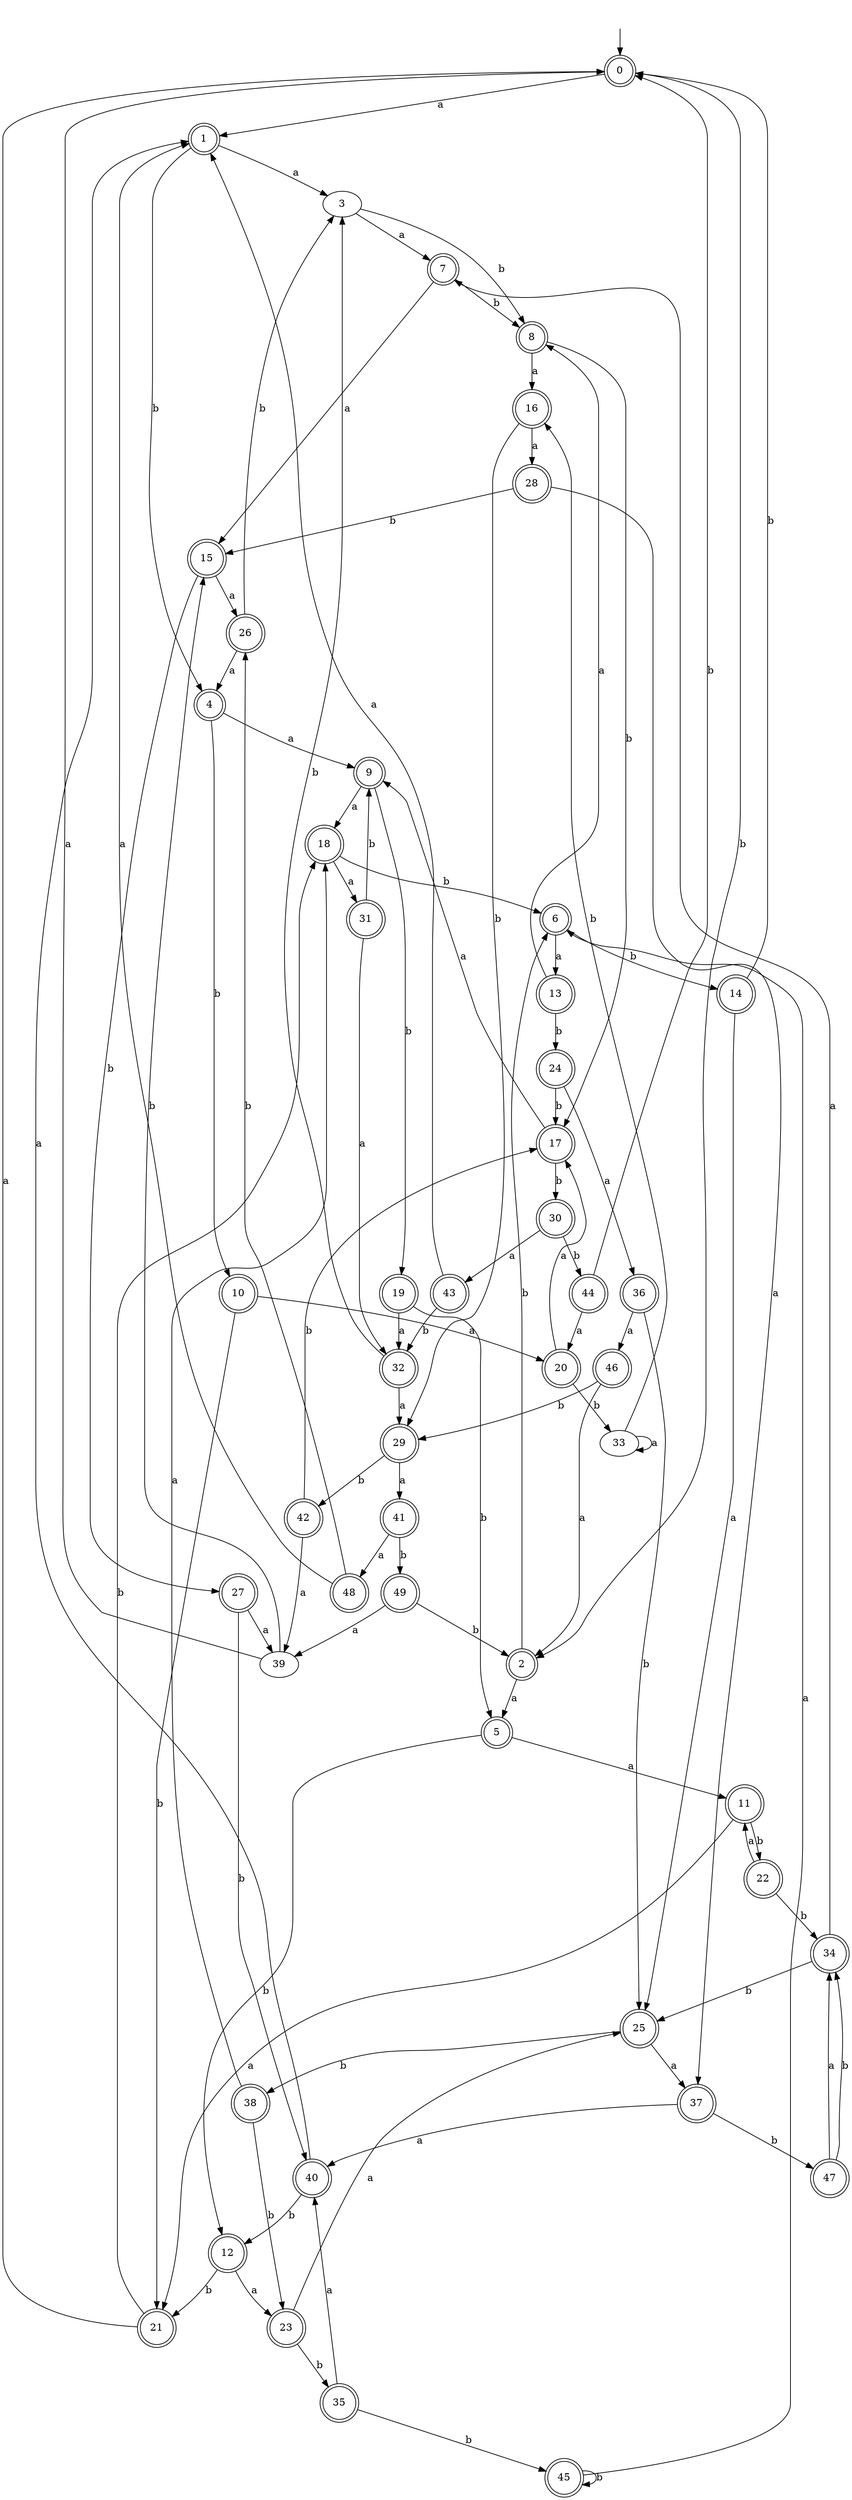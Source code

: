 digraph RandomDFA {
  __start0 [label="", shape=none];
  __start0 -> 0 [label=""];
  0 [shape=circle] [shape=doublecircle]
  0 -> 1 [label="a"]
  0 -> 2 [label="b"]
  1 [shape=doublecircle]
  1 -> 3 [label="a"]
  1 -> 4 [label="b"]
  2 [shape=doublecircle]
  2 -> 5 [label="a"]
  2 -> 6 [label="b"]
  3
  3 -> 7 [label="a"]
  3 -> 8 [label="b"]
  4 [shape=doublecircle]
  4 -> 9 [label="a"]
  4 -> 10 [label="b"]
  5 [shape=doublecircle]
  5 -> 11 [label="a"]
  5 -> 12 [label="b"]
  6 [shape=doublecircle]
  6 -> 13 [label="a"]
  6 -> 14 [label="b"]
  7 [shape=doublecircle]
  7 -> 15 [label="a"]
  7 -> 8 [label="b"]
  8 [shape=doublecircle]
  8 -> 16 [label="a"]
  8 -> 17 [label="b"]
  9 [shape=doublecircle]
  9 -> 18 [label="a"]
  9 -> 19 [label="b"]
  10 [shape=doublecircle]
  10 -> 20 [label="a"]
  10 -> 21 [label="b"]
  11 [shape=doublecircle]
  11 -> 21 [label="a"]
  11 -> 22 [label="b"]
  12 [shape=doublecircle]
  12 -> 23 [label="a"]
  12 -> 21 [label="b"]
  13 [shape=doublecircle]
  13 -> 8 [label="a"]
  13 -> 24 [label="b"]
  14 [shape=doublecircle]
  14 -> 25 [label="a"]
  14 -> 0 [label="b"]
  15 [shape=doublecircle]
  15 -> 26 [label="a"]
  15 -> 27 [label="b"]
  16 [shape=doublecircle]
  16 -> 28 [label="a"]
  16 -> 29 [label="b"]
  17 [shape=doublecircle]
  17 -> 9 [label="a"]
  17 -> 30 [label="b"]
  18 [shape=doublecircle]
  18 -> 31 [label="a"]
  18 -> 6 [label="b"]
  19 [shape=doublecircle]
  19 -> 32 [label="a"]
  19 -> 5 [label="b"]
  20 [shape=doublecircle]
  20 -> 17 [label="a"]
  20 -> 33 [label="b"]
  21 [shape=doublecircle]
  21 -> 0 [label="a"]
  21 -> 18 [label="b"]
  22 [shape=doublecircle]
  22 -> 11 [label="a"]
  22 -> 34 [label="b"]
  23 [shape=doublecircle]
  23 -> 25 [label="a"]
  23 -> 35 [label="b"]
  24 [shape=doublecircle]
  24 -> 36 [label="a"]
  24 -> 17 [label="b"]
  25 [shape=doublecircle]
  25 -> 37 [label="a"]
  25 -> 38 [label="b"]
  26 [shape=doublecircle]
  26 -> 4 [label="a"]
  26 -> 3 [label="b"]
  27 [shape=doublecircle]
  27 -> 39 [label="a"]
  27 -> 40 [label="b"]
  28 [shape=doublecircle]
  28 -> 37 [label="a"]
  28 -> 15 [label="b"]
  29 [shape=doublecircle]
  29 -> 41 [label="a"]
  29 -> 42 [label="b"]
  30 [shape=doublecircle]
  30 -> 43 [label="a"]
  30 -> 44 [label="b"]
  31 [shape=doublecircle]
  31 -> 32 [label="a"]
  31 -> 9 [label="b"]
  32 [shape=doublecircle]
  32 -> 29 [label="a"]
  32 -> 3 [label="b"]
  33
  33 -> 33 [label="a"]
  33 -> 16 [label="b"]
  34 [shape=doublecircle]
  34 -> 7 [label="a"]
  34 -> 25 [label="b"]
  35 [shape=doublecircle]
  35 -> 40 [label="a"]
  35 -> 45 [label="b"]
  36 [shape=doublecircle]
  36 -> 46 [label="a"]
  36 -> 25 [label="b"]
  37 [shape=doublecircle]
  37 -> 40 [label="a"]
  37 -> 47 [label="b"]
  38 [shape=doublecircle]
  38 -> 18 [label="a"]
  38 -> 23 [label="b"]
  39
  39 -> 0 [label="a"]
  39 -> 15 [label="b"]
  40 [shape=doublecircle]
  40 -> 1 [label="a"]
  40 -> 12 [label="b"]
  41 [shape=doublecircle]
  41 -> 48 [label="a"]
  41 -> 49 [label="b"]
  42 [shape=doublecircle]
  42 -> 39 [label="a"]
  42 -> 17 [label="b"]
  43 [shape=doublecircle]
  43 -> 1 [label="a"]
  43 -> 32 [label="b"]
  44 [shape=doublecircle]
  44 -> 20 [label="a"]
  44 -> 0 [label="b"]
  45 [shape=doublecircle]
  45 -> 6 [label="a"]
  45 -> 45 [label="b"]
  46 [shape=doublecircle]
  46 -> 2 [label="a"]
  46 -> 29 [label="b"]
  47 [shape=doublecircle]
  47 -> 34 [label="a"]
  47 -> 34 [label="b"]
  48 [shape=doublecircle]
  48 -> 1 [label="a"]
  48 -> 26 [label="b"]
  49 [shape=doublecircle]
  49 -> 39 [label="a"]
  49 -> 2 [label="b"]
}
